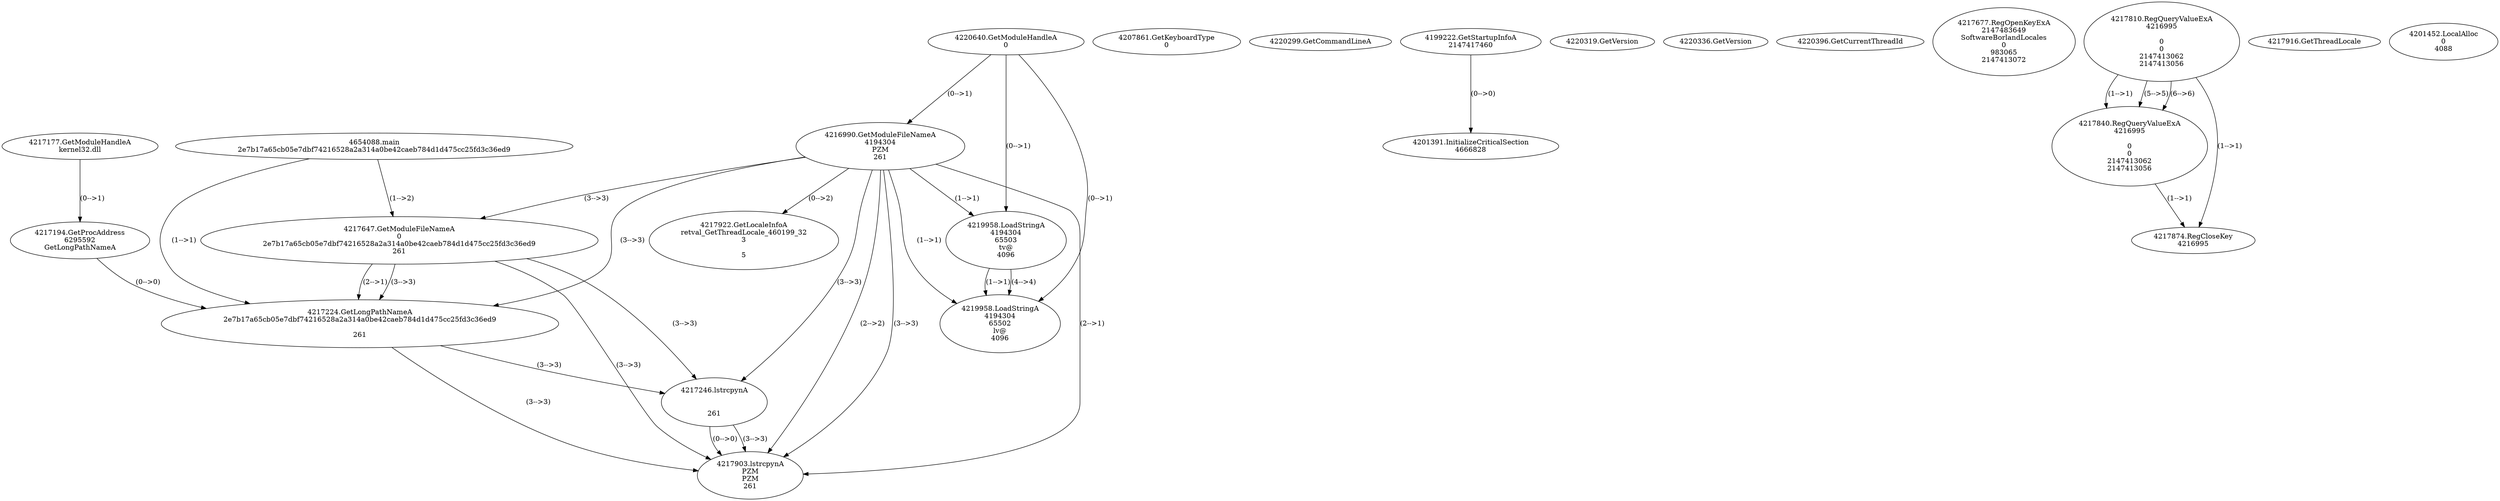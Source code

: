 // Global SCDG with merge call
digraph {
	0 [label="4654088.main
2e7b17a65cb05e7dbf74216528a2a314a0be42caeb784d1d475cc25fd3c36ed9"]
	1 [label="4220640.GetModuleHandleA
0"]
	2 [label="4207861.GetKeyboardType
0"]
	3 [label="4220299.GetCommandLineA
"]
	4 [label="4199222.GetStartupInfoA
2147417460"]
	5 [label="4220319.GetVersion
"]
	6 [label="4220336.GetVersion
"]
	7 [label="4220396.GetCurrentThreadId
"]
	8 [label="4216990.GetModuleFileNameA
4194304
PZM
261"]
	1 -> 8 [label="(0-->1)"]
	9 [label="4217647.GetModuleFileNameA
0
2e7b17a65cb05e7dbf74216528a2a314a0be42caeb784d1d475cc25fd3c36ed9
261"]
	0 -> 9 [label="(1-->2)"]
	8 -> 9 [label="(3-->3)"]
	10 [label="4217677.RegOpenKeyExA
2147483649
Software\Borland\Locales
0
983065
2147413072"]
	11 [label="4217177.GetModuleHandleA
kernel32.dll"]
	12 [label="4217194.GetProcAddress
6295592
GetLongPathNameA"]
	11 -> 12 [label="(0-->1)"]
	13 [label="4217224.GetLongPathNameA
2e7b17a65cb05e7dbf74216528a2a314a0be42caeb784d1d475cc25fd3c36ed9

261"]
	0 -> 13 [label="(1-->1)"]
	9 -> 13 [label="(2-->1)"]
	8 -> 13 [label="(3-->3)"]
	9 -> 13 [label="(3-->3)"]
	12 -> 13 [label="(0-->0)"]
	14 [label="4217246.lstrcpynA


261"]
	8 -> 14 [label="(3-->3)"]
	9 -> 14 [label="(3-->3)"]
	13 -> 14 [label="(3-->3)"]
	15 [label="4217810.RegQueryValueExA
4216995

0
0
2147413062
2147413056"]
	16 [label="4217840.RegQueryValueExA
4216995

0
0
2147413062
2147413056"]
	15 -> 16 [label="(1-->1)"]
	15 -> 16 [label="(5-->5)"]
	15 -> 16 [label="(6-->6)"]
	17 [label="4217874.RegCloseKey
4216995"]
	15 -> 17 [label="(1-->1)"]
	16 -> 17 [label="(1-->1)"]
	18 [label="4217903.lstrcpynA
PZM
PZM
261"]
	8 -> 18 [label="(2-->1)"]
	8 -> 18 [label="(2-->2)"]
	8 -> 18 [label="(3-->3)"]
	9 -> 18 [label="(3-->3)"]
	13 -> 18 [label="(3-->3)"]
	14 -> 18 [label="(3-->3)"]
	14 -> 18 [label="(0-->0)"]
	19 [label="4217916.GetThreadLocale
"]
	20 [label="4217922.GetLocaleInfoA
retval_GetThreadLocale_460199_32
3

5"]
	8 -> 20 [label="(0-->2)"]
	21 [label="4219958.LoadStringA
4194304
65503
tv@
4096"]
	1 -> 21 [label="(0-->1)"]
	8 -> 21 [label="(1-->1)"]
	22 [label="4219958.LoadStringA
4194304
65502
lv@
4096"]
	1 -> 22 [label="(0-->1)"]
	8 -> 22 [label="(1-->1)"]
	21 -> 22 [label="(1-->1)"]
	21 -> 22 [label="(4-->4)"]
	23 [label="4201391.InitializeCriticalSection
4666828"]
	4 -> 23 [label="(0-->0)"]
	24 [label="4201452.LocalAlloc
0
4088"]
}
